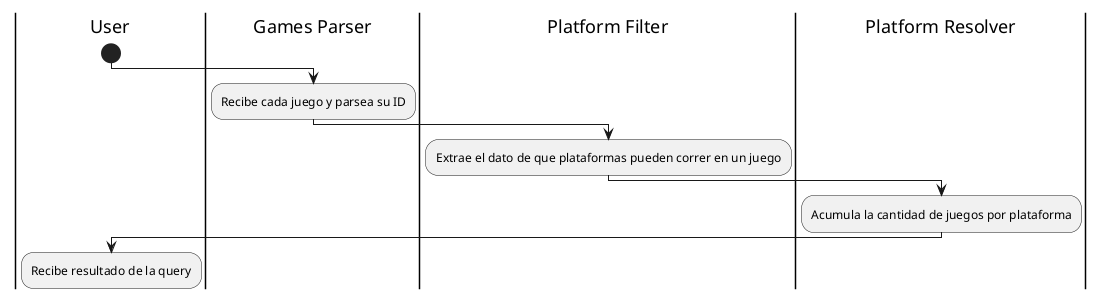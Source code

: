 @startuml
|User|
start
   |Games Parser|
   :Recibe cada juego y parsea su ID;
   |Platform Filter|
   :Extrae el dato de que plataformas pueden correr en un juego;
   |Platform Resolver|
   :Acumula la cantidad de juegos por plataforma;
   |User|
   :Recibe resultado de la query;
@enduml